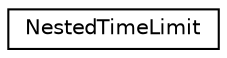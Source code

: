 digraph "Graphical Class Hierarchy"
{
 // LATEX_PDF_SIZE
  edge [fontname="Helvetica",fontsize="10",labelfontname="Helvetica",labelfontsize="10"];
  node [fontname="Helvetica",fontsize="10",shape=record];
  rankdir="LR";
  Node0 [label="NestedTimeLimit",height=0.2,width=0.4,color="black", fillcolor="white", style="filled",URL="$classoperations__research_1_1_nested_time_limit.html",tooltip="Provides a way to nest time limits for algorithms where a certain part of the computation is bounded ..."];
}
